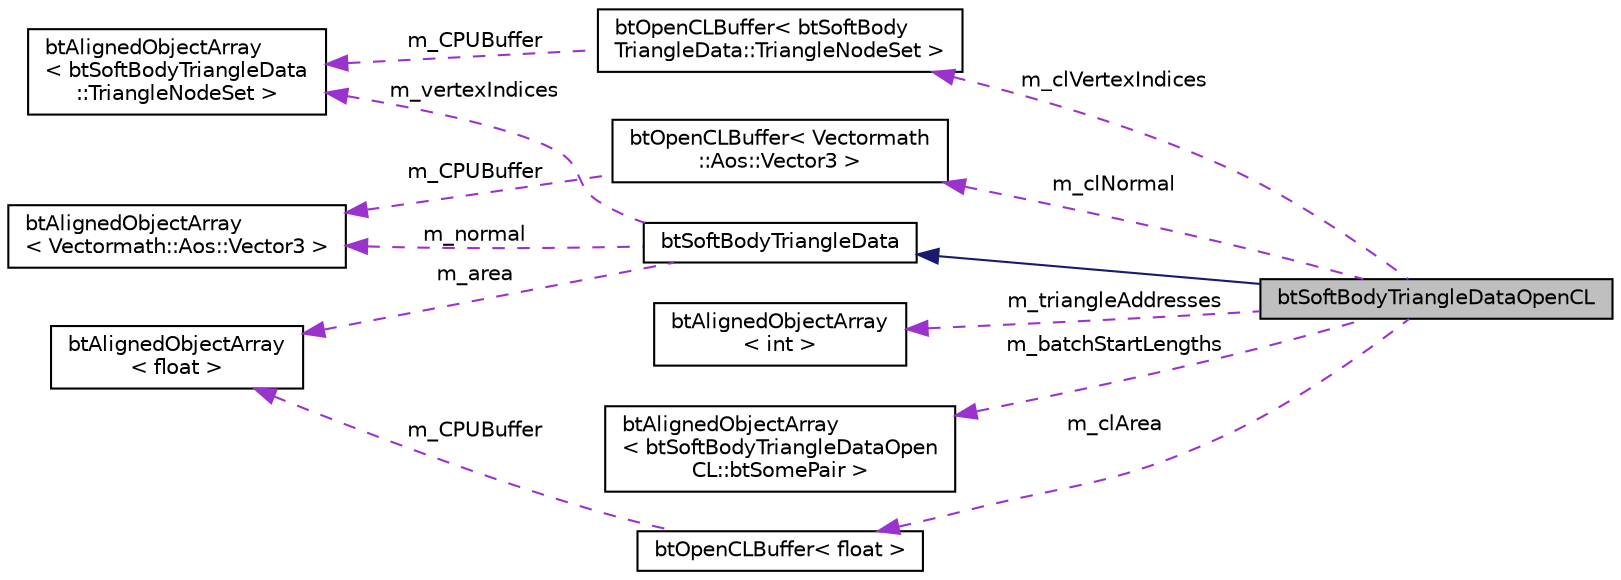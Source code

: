 digraph "btSoftBodyTriangleDataOpenCL"
{
  edge [fontname="Helvetica",fontsize="10",labelfontname="Helvetica",labelfontsize="10"];
  node [fontname="Helvetica",fontsize="10",shape=record];
  rankdir="LR";
  Node1 [label="btSoftBodyTriangleDataOpenCL",height=0.2,width=0.4,color="black", fillcolor="grey75", style="filled", fontcolor="black"];
  Node2 -> Node1 [dir="back",color="midnightblue",fontsize="10",style="solid",fontname="Helvetica"];
  Node2 [label="btSoftBodyTriangleData",height=0.2,width=0.4,color="black", fillcolor="white", style="filled",URL="$classbt_soft_body_triangle_data.html"];
  Node3 -> Node2 [dir="back",color="darkorchid3",fontsize="10",style="dashed",label=" m_normal" ,fontname="Helvetica"];
  Node3 [label="btAlignedObjectArray\l\< Vectormath::Aos::Vector3 \>",height=0.2,width=0.4,color="black", fillcolor="white", style="filled",URL="$classbt_aligned_object_array.html"];
  Node4 -> Node2 [dir="back",color="darkorchid3",fontsize="10",style="dashed",label=" m_vertexIndices" ,fontname="Helvetica"];
  Node4 [label="btAlignedObjectArray\l\< btSoftBodyTriangleData\l::TriangleNodeSet \>",height=0.2,width=0.4,color="black", fillcolor="white", style="filled",URL="$classbt_aligned_object_array.html"];
  Node5 -> Node2 [dir="back",color="darkorchid3",fontsize="10",style="dashed",label=" m_area" ,fontname="Helvetica"];
  Node5 [label="btAlignedObjectArray\l\< float \>",height=0.2,width=0.4,color="black", fillcolor="white", style="filled",URL="$classbt_aligned_object_array.html"];
  Node6 -> Node1 [dir="back",color="darkorchid3",fontsize="10",style="dashed",label=" m_clNormal" ,fontname="Helvetica"];
  Node6 [label="btOpenCLBuffer\< Vectormath\l::Aos::Vector3 \>",height=0.2,width=0.4,color="black", fillcolor="white", style="filled",URL="$classbt_open_c_l_buffer.html"];
  Node3 -> Node6 [dir="back",color="darkorchid3",fontsize="10",style="dashed",label=" m_CPUBuffer" ,fontname="Helvetica"];
  Node7 -> Node1 [dir="back",color="darkorchid3",fontsize="10",style="dashed",label=" m_clArea" ,fontname="Helvetica"];
  Node7 [label="btOpenCLBuffer\< float \>",height=0.2,width=0.4,color="black", fillcolor="white", style="filled",URL="$classbt_open_c_l_buffer.html"];
  Node5 -> Node7 [dir="back",color="darkorchid3",fontsize="10",style="dashed",label=" m_CPUBuffer" ,fontname="Helvetica"];
  Node8 -> Node1 [dir="back",color="darkorchid3",fontsize="10",style="dashed",label=" m_triangleAddresses" ,fontname="Helvetica"];
  Node8 [label="btAlignedObjectArray\l\< int \>",height=0.2,width=0.4,color="black", fillcolor="white", style="filled",URL="$classbt_aligned_object_array.html"];
  Node9 -> Node1 [dir="back",color="darkorchid3",fontsize="10",style="dashed",label=" m_batchStartLengths" ,fontname="Helvetica"];
  Node9 [label="btAlignedObjectArray\l\< btSoftBodyTriangleDataOpen\lCL::btSomePair \>",height=0.2,width=0.4,color="black", fillcolor="white", style="filled",URL="$classbt_aligned_object_array.html"];
  Node10 -> Node1 [dir="back",color="darkorchid3",fontsize="10",style="dashed",label=" m_clVertexIndices" ,fontname="Helvetica"];
  Node10 [label="btOpenCLBuffer\< btSoftBody\lTriangleData::TriangleNodeSet \>",height=0.2,width=0.4,color="black", fillcolor="white", style="filled",URL="$classbt_open_c_l_buffer.html"];
  Node4 -> Node10 [dir="back",color="darkorchid3",fontsize="10",style="dashed",label=" m_CPUBuffer" ,fontname="Helvetica"];
}
